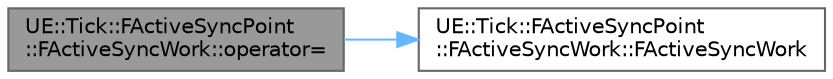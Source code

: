 digraph "UE::Tick::FActiveSyncPoint::FActiveSyncWork::operator="
{
 // INTERACTIVE_SVG=YES
 // LATEX_PDF_SIZE
  bgcolor="transparent";
  edge [fontname=Helvetica,fontsize=10,labelfontname=Helvetica,labelfontsize=10];
  node [fontname=Helvetica,fontsize=10,shape=box,height=0.2,width=0.4];
  rankdir="LR";
  Node1 [id="Node000001",label="UE::Tick::FActiveSyncPoint\l::FActiveSyncWork::operator=",height=0.2,width=0.4,color="gray40", fillcolor="grey60", style="filled", fontcolor="black",tooltip=" "];
  Node1 -> Node2 [id="edge1_Node000001_Node000002",color="steelblue1",style="solid",tooltip=" "];
  Node2 [id="Node000002",label="UE::Tick::FActiveSyncPoint\l::FActiveSyncWork::FActiveSyncWork",height=0.2,width=0.4,color="grey40", fillcolor="white", style="filled",URL="$d4/ded/structUE_1_1Tick_1_1FActiveSyncPoint_1_1FActiveSyncWork.html#ac98315c130a24cc524ef676ed852b8e0",tooltip=" "];
}

